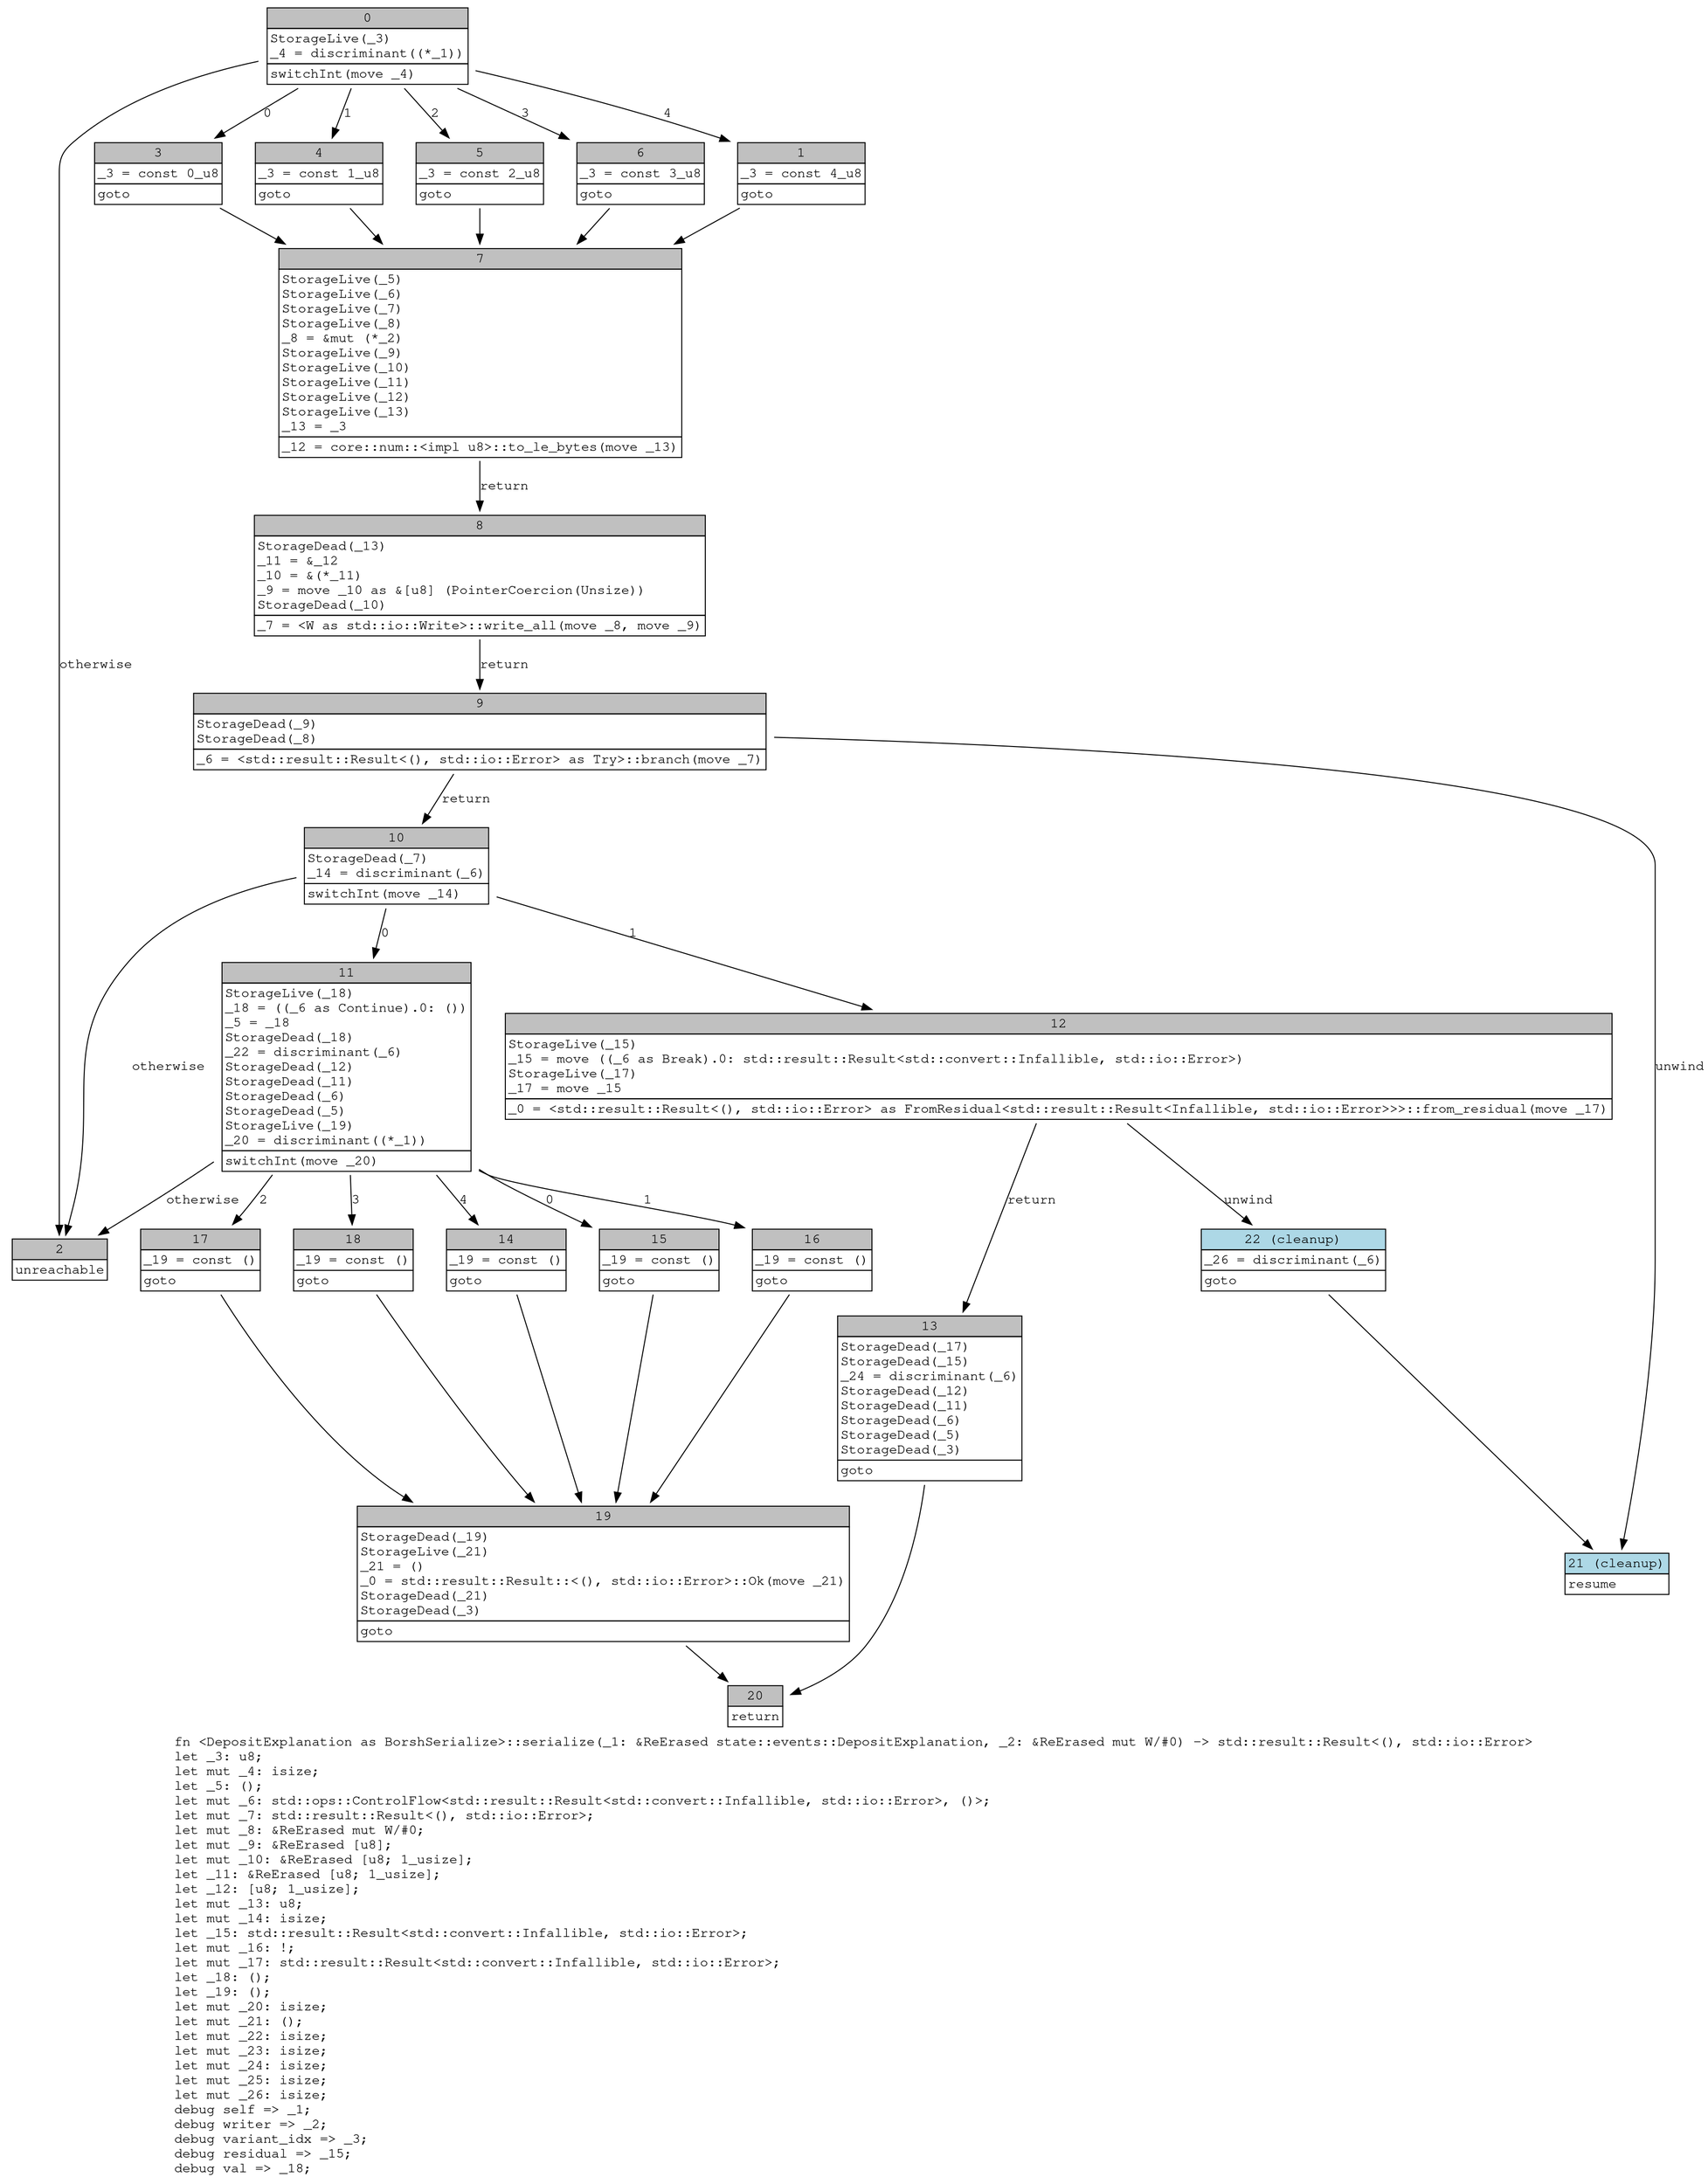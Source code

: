digraph Mir_0_15308 {
    graph [fontname="Courier, monospace"];
    node [fontname="Courier, monospace"];
    edge [fontname="Courier, monospace"];
    label=<fn &lt;DepositExplanation as BorshSerialize&gt;::serialize(_1: &amp;ReErased state::events::DepositExplanation, _2: &amp;ReErased mut W/#0) -&gt; std::result::Result&lt;(), std::io::Error&gt;<br align="left"/>let _3: u8;<br align="left"/>let mut _4: isize;<br align="left"/>let _5: ();<br align="left"/>let mut _6: std::ops::ControlFlow&lt;std::result::Result&lt;std::convert::Infallible, std::io::Error&gt;, ()&gt;;<br align="left"/>let mut _7: std::result::Result&lt;(), std::io::Error&gt;;<br align="left"/>let mut _8: &amp;ReErased mut W/#0;<br align="left"/>let mut _9: &amp;ReErased [u8];<br align="left"/>let mut _10: &amp;ReErased [u8; 1_usize];<br align="left"/>let _11: &amp;ReErased [u8; 1_usize];<br align="left"/>let _12: [u8; 1_usize];<br align="left"/>let mut _13: u8;<br align="left"/>let mut _14: isize;<br align="left"/>let _15: std::result::Result&lt;std::convert::Infallible, std::io::Error&gt;;<br align="left"/>let mut _16: !;<br align="left"/>let mut _17: std::result::Result&lt;std::convert::Infallible, std::io::Error&gt;;<br align="left"/>let _18: ();<br align="left"/>let _19: ();<br align="left"/>let mut _20: isize;<br align="left"/>let mut _21: ();<br align="left"/>let mut _22: isize;<br align="left"/>let mut _23: isize;<br align="left"/>let mut _24: isize;<br align="left"/>let mut _25: isize;<br align="left"/>let mut _26: isize;<br align="left"/>debug self =&gt; _1;<br align="left"/>debug writer =&gt; _2;<br align="left"/>debug variant_idx =&gt; _3;<br align="left"/>debug residual =&gt; _15;<br align="left"/>debug val =&gt; _18;<br align="left"/>>;
    bb0__0_15308 [shape="none", label=<<table border="0" cellborder="1" cellspacing="0"><tr><td bgcolor="gray" align="center" colspan="1">0</td></tr><tr><td align="left" balign="left">StorageLive(_3)<br/>_4 = discriminant((*_1))<br/></td></tr><tr><td align="left">switchInt(move _4)</td></tr></table>>];
    bb1__0_15308 [shape="none", label=<<table border="0" cellborder="1" cellspacing="0"><tr><td bgcolor="gray" align="center" colspan="1">1</td></tr><tr><td align="left" balign="left">_3 = const 4_u8<br/></td></tr><tr><td align="left">goto</td></tr></table>>];
    bb2__0_15308 [shape="none", label=<<table border="0" cellborder="1" cellspacing="0"><tr><td bgcolor="gray" align="center" colspan="1">2</td></tr><tr><td align="left">unreachable</td></tr></table>>];
    bb3__0_15308 [shape="none", label=<<table border="0" cellborder="1" cellspacing="0"><tr><td bgcolor="gray" align="center" colspan="1">3</td></tr><tr><td align="left" balign="left">_3 = const 0_u8<br/></td></tr><tr><td align="left">goto</td></tr></table>>];
    bb4__0_15308 [shape="none", label=<<table border="0" cellborder="1" cellspacing="0"><tr><td bgcolor="gray" align="center" colspan="1">4</td></tr><tr><td align="left" balign="left">_3 = const 1_u8<br/></td></tr><tr><td align="left">goto</td></tr></table>>];
    bb5__0_15308 [shape="none", label=<<table border="0" cellborder="1" cellspacing="0"><tr><td bgcolor="gray" align="center" colspan="1">5</td></tr><tr><td align="left" balign="left">_3 = const 2_u8<br/></td></tr><tr><td align="left">goto</td></tr></table>>];
    bb6__0_15308 [shape="none", label=<<table border="0" cellborder="1" cellspacing="0"><tr><td bgcolor="gray" align="center" colspan="1">6</td></tr><tr><td align="left" balign="left">_3 = const 3_u8<br/></td></tr><tr><td align="left">goto</td></tr></table>>];
    bb7__0_15308 [shape="none", label=<<table border="0" cellborder="1" cellspacing="0"><tr><td bgcolor="gray" align="center" colspan="1">7</td></tr><tr><td align="left" balign="left">StorageLive(_5)<br/>StorageLive(_6)<br/>StorageLive(_7)<br/>StorageLive(_8)<br/>_8 = &amp;mut (*_2)<br/>StorageLive(_9)<br/>StorageLive(_10)<br/>StorageLive(_11)<br/>StorageLive(_12)<br/>StorageLive(_13)<br/>_13 = _3<br/></td></tr><tr><td align="left">_12 = core::num::&lt;impl u8&gt;::to_le_bytes(move _13)</td></tr></table>>];
    bb8__0_15308 [shape="none", label=<<table border="0" cellborder="1" cellspacing="0"><tr><td bgcolor="gray" align="center" colspan="1">8</td></tr><tr><td align="left" balign="left">StorageDead(_13)<br/>_11 = &amp;_12<br/>_10 = &amp;(*_11)<br/>_9 = move _10 as &amp;[u8] (PointerCoercion(Unsize))<br/>StorageDead(_10)<br/></td></tr><tr><td align="left">_7 = &lt;W as std::io::Write&gt;::write_all(move _8, move _9)</td></tr></table>>];
    bb9__0_15308 [shape="none", label=<<table border="0" cellborder="1" cellspacing="0"><tr><td bgcolor="gray" align="center" colspan="1">9</td></tr><tr><td align="left" balign="left">StorageDead(_9)<br/>StorageDead(_8)<br/></td></tr><tr><td align="left">_6 = &lt;std::result::Result&lt;(), std::io::Error&gt; as Try&gt;::branch(move _7)</td></tr></table>>];
    bb10__0_15308 [shape="none", label=<<table border="0" cellborder="1" cellspacing="0"><tr><td bgcolor="gray" align="center" colspan="1">10</td></tr><tr><td align="left" balign="left">StorageDead(_7)<br/>_14 = discriminant(_6)<br/></td></tr><tr><td align="left">switchInt(move _14)</td></tr></table>>];
    bb11__0_15308 [shape="none", label=<<table border="0" cellborder="1" cellspacing="0"><tr><td bgcolor="gray" align="center" colspan="1">11</td></tr><tr><td align="left" balign="left">StorageLive(_18)<br/>_18 = ((_6 as Continue).0: ())<br/>_5 = _18<br/>StorageDead(_18)<br/>_22 = discriminant(_6)<br/>StorageDead(_12)<br/>StorageDead(_11)<br/>StorageDead(_6)<br/>StorageDead(_5)<br/>StorageLive(_19)<br/>_20 = discriminant((*_1))<br/></td></tr><tr><td align="left">switchInt(move _20)</td></tr></table>>];
    bb12__0_15308 [shape="none", label=<<table border="0" cellborder="1" cellspacing="0"><tr><td bgcolor="gray" align="center" colspan="1">12</td></tr><tr><td align="left" balign="left">StorageLive(_15)<br/>_15 = move ((_6 as Break).0: std::result::Result&lt;std::convert::Infallible, std::io::Error&gt;)<br/>StorageLive(_17)<br/>_17 = move _15<br/></td></tr><tr><td align="left">_0 = &lt;std::result::Result&lt;(), std::io::Error&gt; as FromResidual&lt;std::result::Result&lt;Infallible, std::io::Error&gt;&gt;&gt;::from_residual(move _17)</td></tr></table>>];
    bb13__0_15308 [shape="none", label=<<table border="0" cellborder="1" cellspacing="0"><tr><td bgcolor="gray" align="center" colspan="1">13</td></tr><tr><td align="left" balign="left">StorageDead(_17)<br/>StorageDead(_15)<br/>_24 = discriminant(_6)<br/>StorageDead(_12)<br/>StorageDead(_11)<br/>StorageDead(_6)<br/>StorageDead(_5)<br/>StorageDead(_3)<br/></td></tr><tr><td align="left">goto</td></tr></table>>];
    bb14__0_15308 [shape="none", label=<<table border="0" cellborder="1" cellspacing="0"><tr><td bgcolor="gray" align="center" colspan="1">14</td></tr><tr><td align="left" balign="left">_19 = const ()<br/></td></tr><tr><td align="left">goto</td></tr></table>>];
    bb15__0_15308 [shape="none", label=<<table border="0" cellborder="1" cellspacing="0"><tr><td bgcolor="gray" align="center" colspan="1">15</td></tr><tr><td align="left" balign="left">_19 = const ()<br/></td></tr><tr><td align="left">goto</td></tr></table>>];
    bb16__0_15308 [shape="none", label=<<table border="0" cellborder="1" cellspacing="0"><tr><td bgcolor="gray" align="center" colspan="1">16</td></tr><tr><td align="left" balign="left">_19 = const ()<br/></td></tr><tr><td align="left">goto</td></tr></table>>];
    bb17__0_15308 [shape="none", label=<<table border="0" cellborder="1" cellspacing="0"><tr><td bgcolor="gray" align="center" colspan="1">17</td></tr><tr><td align="left" balign="left">_19 = const ()<br/></td></tr><tr><td align="left">goto</td></tr></table>>];
    bb18__0_15308 [shape="none", label=<<table border="0" cellborder="1" cellspacing="0"><tr><td bgcolor="gray" align="center" colspan="1">18</td></tr><tr><td align="left" balign="left">_19 = const ()<br/></td></tr><tr><td align="left">goto</td></tr></table>>];
    bb19__0_15308 [shape="none", label=<<table border="0" cellborder="1" cellspacing="0"><tr><td bgcolor="gray" align="center" colspan="1">19</td></tr><tr><td align="left" balign="left">StorageDead(_19)<br/>StorageLive(_21)<br/>_21 = ()<br/>_0 = std::result::Result::&lt;(), std::io::Error&gt;::Ok(move _21)<br/>StorageDead(_21)<br/>StorageDead(_3)<br/></td></tr><tr><td align="left">goto</td></tr></table>>];
    bb20__0_15308 [shape="none", label=<<table border="0" cellborder="1" cellspacing="0"><tr><td bgcolor="gray" align="center" colspan="1">20</td></tr><tr><td align="left">return</td></tr></table>>];
    bb21__0_15308 [shape="none", label=<<table border="0" cellborder="1" cellspacing="0"><tr><td bgcolor="lightblue" align="center" colspan="1">21 (cleanup)</td></tr><tr><td align="left">resume</td></tr></table>>];
    bb22__0_15308 [shape="none", label=<<table border="0" cellborder="1" cellspacing="0"><tr><td bgcolor="lightblue" align="center" colspan="1">22 (cleanup)</td></tr><tr><td align="left" balign="left">_26 = discriminant(_6)<br/></td></tr><tr><td align="left">goto</td></tr></table>>];
    bb0__0_15308 -> bb3__0_15308 [label="0"];
    bb0__0_15308 -> bb4__0_15308 [label="1"];
    bb0__0_15308 -> bb5__0_15308 [label="2"];
    bb0__0_15308 -> bb6__0_15308 [label="3"];
    bb0__0_15308 -> bb1__0_15308 [label="4"];
    bb0__0_15308 -> bb2__0_15308 [label="otherwise"];
    bb1__0_15308 -> bb7__0_15308 [label=""];
    bb3__0_15308 -> bb7__0_15308 [label=""];
    bb4__0_15308 -> bb7__0_15308 [label=""];
    bb5__0_15308 -> bb7__0_15308 [label=""];
    bb6__0_15308 -> bb7__0_15308 [label=""];
    bb7__0_15308 -> bb8__0_15308 [label="return"];
    bb8__0_15308 -> bb9__0_15308 [label="return"];
    bb9__0_15308 -> bb10__0_15308 [label="return"];
    bb9__0_15308 -> bb21__0_15308 [label="unwind"];
    bb10__0_15308 -> bb11__0_15308 [label="0"];
    bb10__0_15308 -> bb12__0_15308 [label="1"];
    bb10__0_15308 -> bb2__0_15308 [label="otherwise"];
    bb11__0_15308 -> bb15__0_15308 [label="0"];
    bb11__0_15308 -> bb16__0_15308 [label="1"];
    bb11__0_15308 -> bb17__0_15308 [label="2"];
    bb11__0_15308 -> bb18__0_15308 [label="3"];
    bb11__0_15308 -> bb14__0_15308 [label="4"];
    bb11__0_15308 -> bb2__0_15308 [label="otherwise"];
    bb12__0_15308 -> bb13__0_15308 [label="return"];
    bb12__0_15308 -> bb22__0_15308 [label="unwind"];
    bb13__0_15308 -> bb20__0_15308 [label=""];
    bb14__0_15308 -> bb19__0_15308 [label=""];
    bb15__0_15308 -> bb19__0_15308 [label=""];
    bb16__0_15308 -> bb19__0_15308 [label=""];
    bb17__0_15308 -> bb19__0_15308 [label=""];
    bb18__0_15308 -> bb19__0_15308 [label=""];
    bb19__0_15308 -> bb20__0_15308 [label=""];
    bb22__0_15308 -> bb21__0_15308 [label=""];
}

